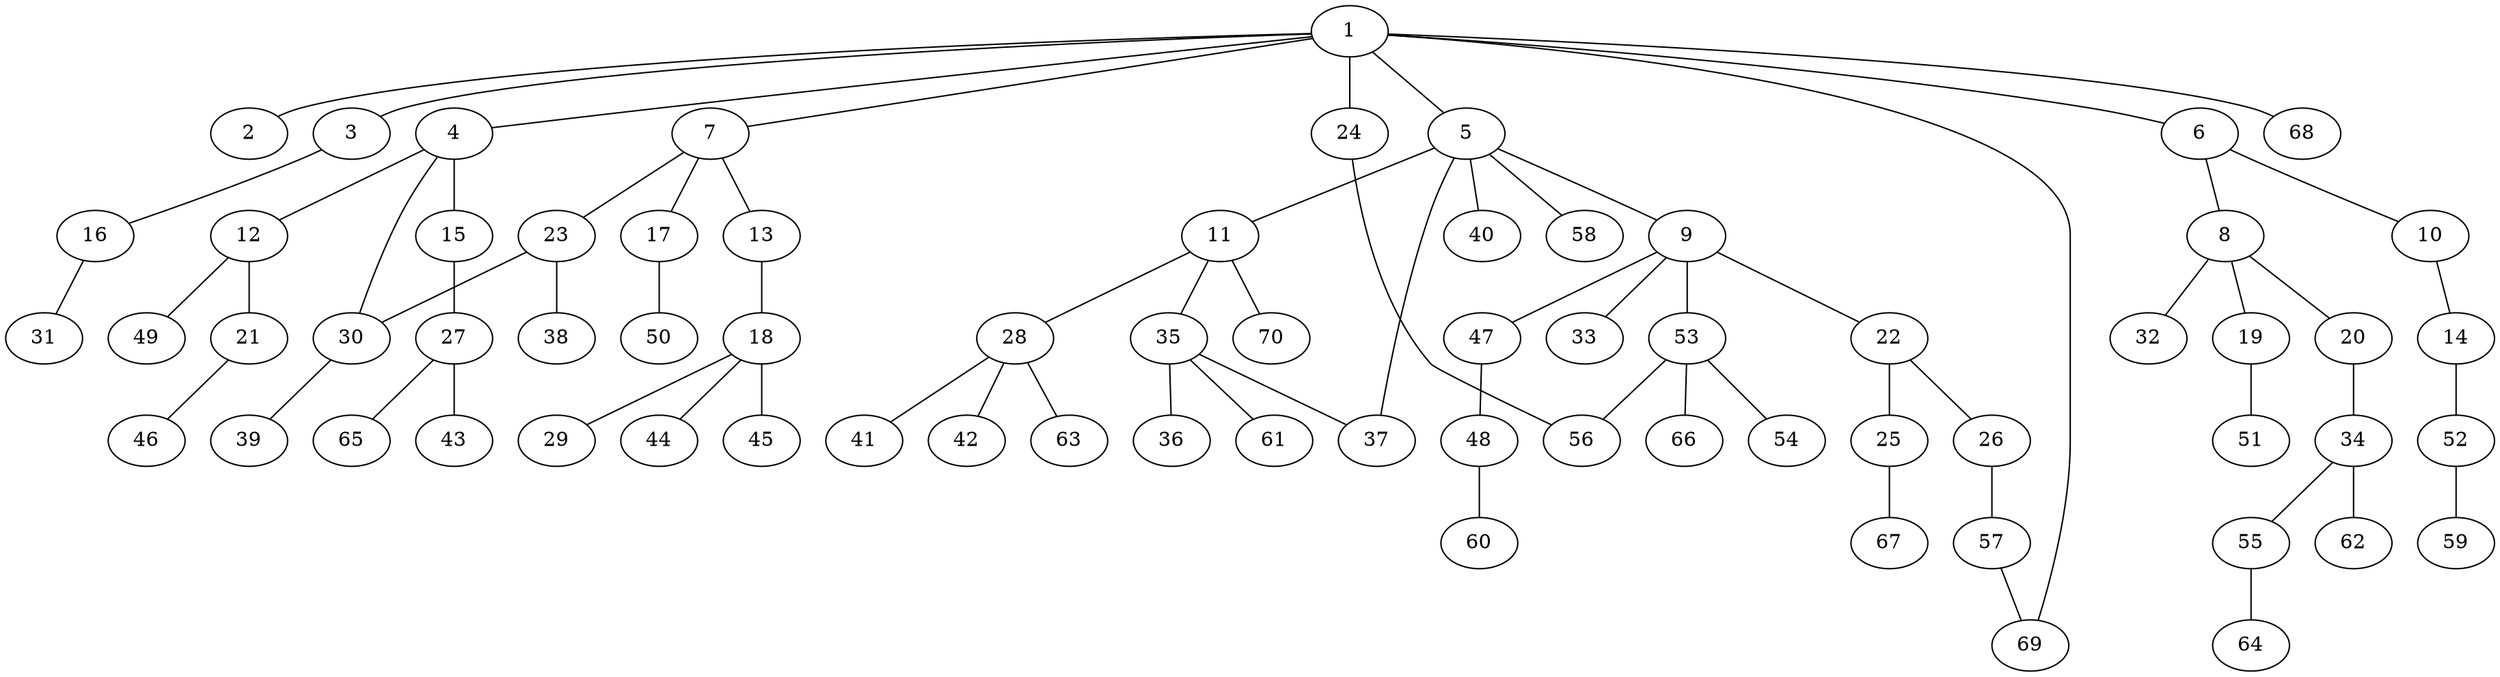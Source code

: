 graph graphname {1--2
1--3
1--4
1--5
1--6
1--7
1--24
1--68
1--69
3--16
4--12
4--15
4--30
5--9
5--11
5--37
5--40
5--58
6--8
6--10
7--13
7--17
7--23
8--19
8--20
8--32
9--22
9--33
9--47
9--53
10--14
11--28
11--35
11--70
12--21
12--49
13--18
14--52
15--27
16--31
17--50
18--29
18--44
18--45
19--51
20--34
21--46
22--25
22--26
23--30
23--38
24--56
25--67
26--57
27--43
27--65
28--41
28--42
28--63
30--39
34--55
34--62
35--36
35--37
35--61
47--48
48--60
52--59
53--54
53--56
53--66
55--64
57--69
}